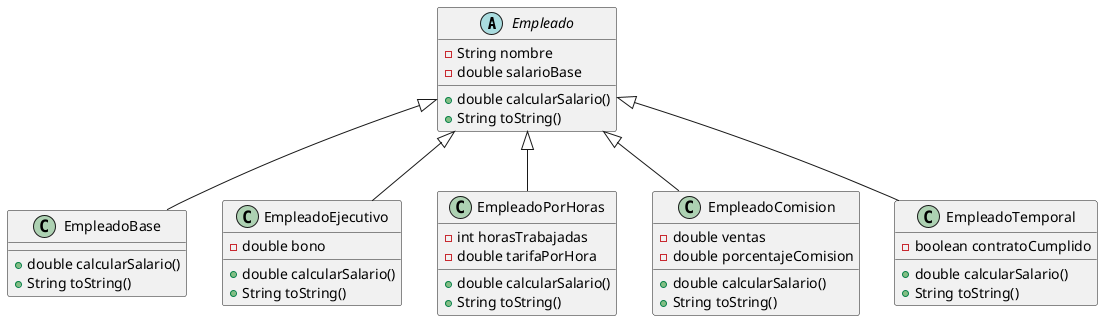 @startuml
abstract class Empleado {
    - String nombre
    - double salarioBase
    + double calcularSalario()
    + String toString()
}

class EmpleadoBase {
    + double calcularSalario()
    + String toString()
}

class EmpleadoEjecutivo {
    - double bono
    + double calcularSalario()
    + String toString()
}

class EmpleadoPorHoras {
    - int horasTrabajadas
    - double tarifaPorHora
    + double calcularSalario()
    + String toString()
}

class EmpleadoComision {
    - double ventas
    - double porcentajeComision
    + double calcularSalario()
    + String toString()
}

class EmpleadoTemporal {
    - boolean contratoCumplido
    + double calcularSalario()
    + String toString()
}

Empleado <|-- EmpleadoBase
Empleado <|-- EmpleadoEjecutivo
Empleado <|-- EmpleadoPorHoras
Empleado <|-- EmpleadoComision
Empleado <|-- EmpleadoTemporal
@enduml
